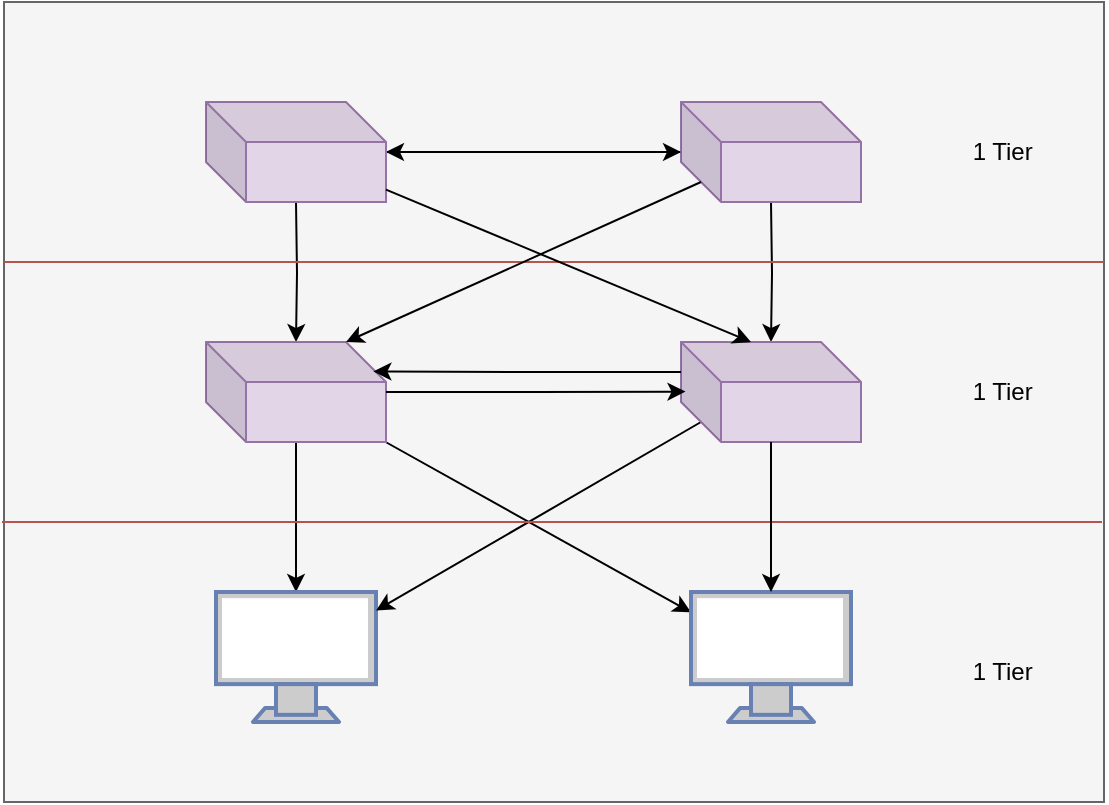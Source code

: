 <mxfile version="24.0.7" type="github">
  <diagram name="Página-1" id="ghpV9EbfYmhoFtdUNU6d">
    <mxGraphModel dx="1747" dy="1124" grid="1" gridSize="10" guides="1" tooltips="1" connect="1" arrows="1" fold="1" page="1" pageScale="1" pageWidth="827" pageHeight="1169" math="0" shadow="0">
      <root>
        <mxCell id="0" />
        <mxCell id="1" parent="0" />
        <mxCell id="qDkiEyXSVq0rr-tsYiPm-1" value="" style="rounded=0;whiteSpace=wrap;html=1;fillColor=#f5f5f5;fontColor=#333333;strokeColor=#666666;" vertex="1" parent="1">
          <mxGeometry x="139" y="160" width="550" height="400" as="geometry" />
        </mxCell>
        <mxCell id="qDkiEyXSVq0rr-tsYiPm-2" value="" style="edgeStyle=orthogonalEdgeStyle;rounded=0;orthogonalLoop=1;jettySize=auto;html=1;" edge="1" parent="1" target="qDkiEyXSVq0rr-tsYiPm-7">
          <mxGeometry relative="1" as="geometry">
            <mxPoint x="285" y="260" as="sourcePoint" />
          </mxGeometry>
        </mxCell>
        <mxCell id="qDkiEyXSVq0rr-tsYiPm-4" value="" style="edgeStyle=orthogonalEdgeStyle;rounded=0;orthogonalLoop=1;jettySize=auto;html=1;" edge="1" parent="1" target="qDkiEyXSVq0rr-tsYiPm-18">
          <mxGeometry relative="1" as="geometry">
            <mxPoint x="522.5" y="260" as="sourcePoint" />
          </mxGeometry>
        </mxCell>
        <mxCell id="qDkiEyXSVq0rr-tsYiPm-38" style="edgeStyle=orthogonalEdgeStyle;rounded=0;orthogonalLoop=1;jettySize=auto;html=1;" edge="1" parent="1" source="qDkiEyXSVq0rr-tsYiPm-7" target="qDkiEyXSVq0rr-tsYiPm-12">
          <mxGeometry relative="1" as="geometry" />
        </mxCell>
        <mxCell id="qDkiEyXSVq0rr-tsYiPm-40" style="rounded=0;orthogonalLoop=1;jettySize=auto;html=1;" edge="1" parent="1" source="qDkiEyXSVq0rr-tsYiPm-7" target="qDkiEyXSVq0rr-tsYiPm-13">
          <mxGeometry relative="1" as="geometry" />
        </mxCell>
        <mxCell id="qDkiEyXSVq0rr-tsYiPm-7" value="" style="shape=cube;whiteSpace=wrap;html=1;boundedLbl=1;backgroundOutline=1;darkOpacity=0.05;darkOpacity2=0.1;fillColor=#e1d5e7;strokeColor=#9673a6;" vertex="1" parent="1">
          <mxGeometry x="240" y="330" width="90" height="50" as="geometry" />
        </mxCell>
        <mxCell id="qDkiEyXSVq0rr-tsYiPm-12" value="" style="fontColor=#0066CC;verticalAlign=top;verticalLabelPosition=bottom;labelPosition=center;align=center;html=1;outlineConnect=0;fillColor=#CCCCCC;strokeColor=#6881B3;gradientColor=none;gradientDirection=north;strokeWidth=2;shape=mxgraph.networks.monitor;" vertex="1" parent="1">
          <mxGeometry x="245" y="455" width="80" height="65" as="geometry" />
        </mxCell>
        <mxCell id="qDkiEyXSVq0rr-tsYiPm-13" value="" style="fontColor=#0066CC;verticalAlign=top;verticalLabelPosition=bottom;labelPosition=center;align=center;html=1;outlineConnect=0;fillColor=#CCCCCC;strokeColor=#6881B3;gradientColor=none;gradientDirection=north;strokeWidth=2;shape=mxgraph.networks.monitor;" vertex="1" parent="1">
          <mxGeometry x="482.5" y="455" width="80" height="65" as="geometry" />
        </mxCell>
        <mxCell id="qDkiEyXSVq0rr-tsYiPm-41" style="rounded=0;orthogonalLoop=1;jettySize=auto;html=1;exitX=0;exitY=0;exitDx=10;exitDy=40;exitPerimeter=0;" edge="1" parent="1" source="qDkiEyXSVq0rr-tsYiPm-18" target="qDkiEyXSVq0rr-tsYiPm-12">
          <mxGeometry relative="1" as="geometry" />
        </mxCell>
        <mxCell id="qDkiEyXSVq0rr-tsYiPm-18" value="" style="shape=cube;whiteSpace=wrap;html=1;boundedLbl=1;backgroundOutline=1;darkOpacity=0.05;darkOpacity2=0.1;fillColor=#e1d5e7;strokeColor=#9673a6;" vertex="1" parent="1">
          <mxGeometry x="477.5" y="330" width="90" height="50" as="geometry" />
        </mxCell>
        <mxCell id="qDkiEyXSVq0rr-tsYiPm-26" style="edgeStyle=orthogonalEdgeStyle;rounded=0;orthogonalLoop=1;jettySize=auto;html=1;entryX=0.025;entryY=0.496;entryDx=0;entryDy=0;entryPerimeter=0;" edge="1" parent="1" source="qDkiEyXSVq0rr-tsYiPm-7" target="qDkiEyXSVq0rr-tsYiPm-18">
          <mxGeometry relative="1" as="geometry" />
        </mxCell>
        <mxCell id="qDkiEyXSVq0rr-tsYiPm-27" style="edgeStyle=orthogonalEdgeStyle;rounded=0;orthogonalLoop=1;jettySize=auto;html=1;exitX=0;exitY=0;exitDx=0;exitDy=15;exitPerimeter=0;entryX=0.93;entryY=0.294;entryDx=0;entryDy=0;entryPerimeter=0;" edge="1" parent="1" source="qDkiEyXSVq0rr-tsYiPm-18" target="qDkiEyXSVq0rr-tsYiPm-7">
          <mxGeometry relative="1" as="geometry" />
        </mxCell>
        <mxCell id="qDkiEyXSVq0rr-tsYiPm-28" value="" style="html=1;rounded=0;exitX=0;exitY=0.25;exitDx=0;exitDy=0;entryX=1;entryY=0.25;entryDx=0;entryDy=0;endArrow=none;endFill=0;fillColor=#f8cecc;strokeColor=#b85450;" edge="1" parent="1">
          <mxGeometry width="100" relative="1" as="geometry">
            <mxPoint x="139" y="290.0" as="sourcePoint" />
            <mxPoint x="689.0" y="290.0" as="targetPoint" />
          </mxGeometry>
        </mxCell>
        <mxCell id="qDkiEyXSVq0rr-tsYiPm-29" value="" style="endArrow=none;html=1;rounded=0;exitX=0;exitY=0.5;exitDx=0;exitDy=0;entryX=1;entryY=0.5;entryDx=0;entryDy=0;fillColor=#f8cecc;strokeColor=#b85450;" edge="1" parent="1">
          <mxGeometry width="50" height="50" relative="1" as="geometry">
            <mxPoint x="138" y="420" as="sourcePoint" />
            <mxPoint x="688.0" y="420" as="targetPoint" />
          </mxGeometry>
        </mxCell>
        <mxCell id="qDkiEyXSVq0rr-tsYiPm-30" value="1 Tier&amp;nbsp;" style="text;html=1;align=center;verticalAlign=middle;whiteSpace=wrap;rounded=0;" vertex="1" parent="1">
          <mxGeometry x="610" y="340" width="60" height="30" as="geometry" />
        </mxCell>
        <mxCell id="qDkiEyXSVq0rr-tsYiPm-31" value="1 Tier&amp;nbsp;" style="text;html=1;align=center;verticalAlign=middle;whiteSpace=wrap;rounded=0;" vertex="1" parent="1">
          <mxGeometry x="610" y="480" width="60" height="30" as="geometry" />
        </mxCell>
        <mxCell id="qDkiEyXSVq0rr-tsYiPm-35" style="edgeStyle=orthogonalEdgeStyle;rounded=0;orthogonalLoop=1;jettySize=auto;html=1;" edge="1" parent="1" source="qDkiEyXSVq0rr-tsYiPm-32">
          <mxGeometry relative="1" as="geometry">
            <mxPoint x="330" y="235" as="targetPoint" />
          </mxGeometry>
        </mxCell>
        <mxCell id="qDkiEyXSVq0rr-tsYiPm-32" value="" style="shape=cube;whiteSpace=wrap;html=1;boundedLbl=1;backgroundOutline=1;darkOpacity=0.05;darkOpacity2=0.1;fillColor=#e1d5e7;strokeColor=#9673a6;" vertex="1" parent="1">
          <mxGeometry x="477.5" y="210" width="90" height="50" as="geometry" />
        </mxCell>
        <mxCell id="qDkiEyXSVq0rr-tsYiPm-34" style="edgeStyle=orthogonalEdgeStyle;rounded=0;orthogonalLoop=1;jettySize=auto;html=1;" edge="1" parent="1" source="qDkiEyXSVq0rr-tsYiPm-33" target="qDkiEyXSVq0rr-tsYiPm-32">
          <mxGeometry relative="1" as="geometry" />
        </mxCell>
        <mxCell id="qDkiEyXSVq0rr-tsYiPm-33" value="" style="shape=cube;whiteSpace=wrap;html=1;boundedLbl=1;backgroundOutline=1;darkOpacity=0.05;darkOpacity2=0.1;fillColor=#e1d5e7;strokeColor=#9673a6;" vertex="1" parent="1">
          <mxGeometry x="240" y="210" width="90" height="50" as="geometry" />
        </mxCell>
        <mxCell id="qDkiEyXSVq0rr-tsYiPm-36" style="rounded=0;orthogonalLoop=1;jettySize=auto;html=1;entryX=0;entryY=0;entryDx=35;entryDy=0;entryPerimeter=0;" edge="1" parent="1" source="qDkiEyXSVq0rr-tsYiPm-33" target="qDkiEyXSVq0rr-tsYiPm-18">
          <mxGeometry relative="1" as="geometry" />
        </mxCell>
        <mxCell id="qDkiEyXSVq0rr-tsYiPm-37" style="rounded=0;orthogonalLoop=1;jettySize=auto;html=1;exitX=0;exitY=0;exitDx=10;exitDy=40;exitPerimeter=0;" edge="1" parent="1" source="qDkiEyXSVq0rr-tsYiPm-32">
          <mxGeometry relative="1" as="geometry">
            <mxPoint x="310" y="330" as="targetPoint" />
          </mxGeometry>
        </mxCell>
        <mxCell id="qDkiEyXSVq0rr-tsYiPm-39" style="edgeStyle=orthogonalEdgeStyle;rounded=0;orthogonalLoop=1;jettySize=auto;html=1;entryX=0.5;entryY=0;entryDx=0;entryDy=0;entryPerimeter=0;" edge="1" parent="1" source="qDkiEyXSVq0rr-tsYiPm-18" target="qDkiEyXSVq0rr-tsYiPm-13">
          <mxGeometry relative="1" as="geometry" />
        </mxCell>
        <mxCell id="qDkiEyXSVq0rr-tsYiPm-42" value="1 Tier&amp;nbsp;" style="text;html=1;align=center;verticalAlign=middle;whiteSpace=wrap;rounded=0;" vertex="1" parent="1">
          <mxGeometry x="610" y="220" width="60" height="30" as="geometry" />
        </mxCell>
      </root>
    </mxGraphModel>
  </diagram>
</mxfile>
